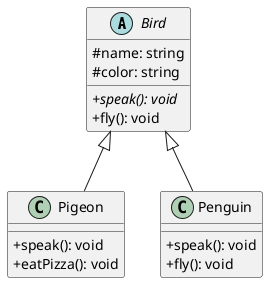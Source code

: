 @startuml
'https://plantuml.com/class-diagram
skinparam classAttributeIconSize 0
Bird <|-- Pigeon
Bird <|-- Penguin

abstract class Bird {
#name: string
#color: string
{abstract}+speak(): void
+fly(): void
}

class Pigeon {
+speak(): void
+eatPizza(): void
}

class Penguin {
+speak(): void
+fly(): void
}

@enduml